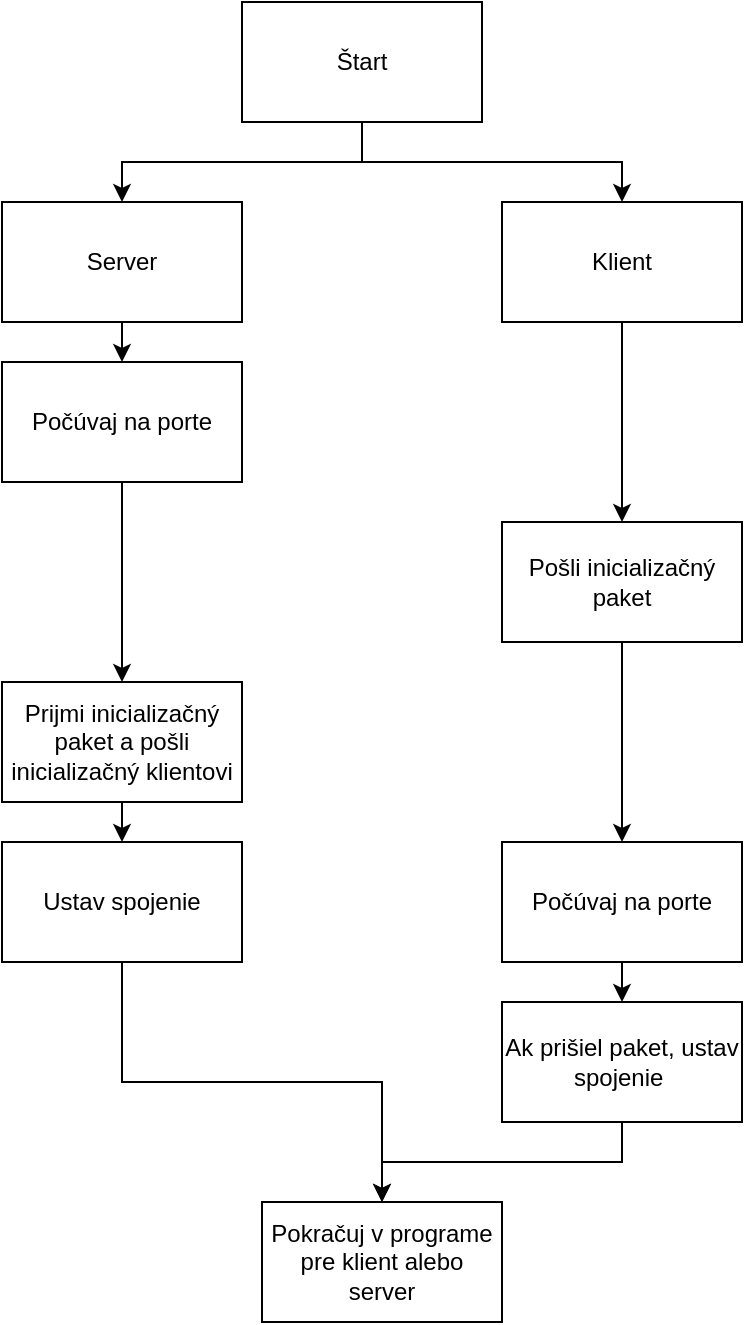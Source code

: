 <mxfile version="13.10.0" type="device"><diagram id="4QWB07SrMDNRlFJDiYMg" name="Page-1"><mxGraphModel dx="1211" dy="679" grid="1" gridSize="10" guides="1" tooltips="1" connect="1" arrows="1" fold="1" page="1" pageScale="1" pageWidth="850" pageHeight="1100" math="0" shadow="0"><root><mxCell id="0"/><mxCell id="1" parent="0"/><mxCell id="k3j5SdbEuUKADN03kjYW-12" style="edgeStyle=orthogonalEdgeStyle;rounded=0;orthogonalLoop=1;jettySize=auto;html=1;exitX=0.5;exitY=1;exitDx=0;exitDy=0;" edge="1" parent="1" source="k3j5SdbEuUKADN03kjYW-1" target="k3j5SdbEuUKADN03kjYW-3"><mxGeometry relative="1" as="geometry"/></mxCell><mxCell id="k3j5SdbEuUKADN03kjYW-13" style="edgeStyle=orthogonalEdgeStyle;rounded=0;orthogonalLoop=1;jettySize=auto;html=1;exitX=0.5;exitY=1;exitDx=0;exitDy=0;" edge="1" parent="1" source="k3j5SdbEuUKADN03kjYW-1" target="k3j5SdbEuUKADN03kjYW-2"><mxGeometry relative="1" as="geometry"/></mxCell><mxCell id="k3j5SdbEuUKADN03kjYW-1" value="Štart" style="rounded=0;whiteSpace=wrap;html=1;" vertex="1" parent="1"><mxGeometry x="370" y="320" width="120" height="60" as="geometry"/></mxCell><mxCell id="k3j5SdbEuUKADN03kjYW-14" style="edgeStyle=orthogonalEdgeStyle;rounded=0;orthogonalLoop=1;jettySize=auto;html=1;exitX=0.5;exitY=1;exitDx=0;exitDy=0;entryX=0.5;entryY=0;entryDx=0;entryDy=0;" edge="1" parent="1" source="k3j5SdbEuUKADN03kjYW-2" target="k3j5SdbEuUKADN03kjYW-7"><mxGeometry relative="1" as="geometry"/></mxCell><mxCell id="k3j5SdbEuUKADN03kjYW-2" value="Klient" style="rounded=0;whiteSpace=wrap;html=1;" vertex="1" parent="1"><mxGeometry x="500" y="420" width="120" height="60" as="geometry"/></mxCell><mxCell id="k3j5SdbEuUKADN03kjYW-17" style="edgeStyle=orthogonalEdgeStyle;rounded=0;orthogonalLoop=1;jettySize=auto;html=1;exitX=0.5;exitY=1;exitDx=0;exitDy=0;entryX=0.5;entryY=0;entryDx=0;entryDy=0;" edge="1" parent="1" source="k3j5SdbEuUKADN03kjYW-3" target="k3j5SdbEuUKADN03kjYW-6"><mxGeometry relative="1" as="geometry"/></mxCell><mxCell id="k3j5SdbEuUKADN03kjYW-3" value="Server" style="rounded=0;whiteSpace=wrap;html=1;" vertex="1" parent="1"><mxGeometry x="250" y="420" width="120" height="60" as="geometry"/></mxCell><mxCell id="k3j5SdbEuUKADN03kjYW-18" style="edgeStyle=orthogonalEdgeStyle;rounded=0;orthogonalLoop=1;jettySize=auto;html=1;exitX=0.5;exitY=1;exitDx=0;exitDy=0;entryX=0.5;entryY=0;entryDx=0;entryDy=0;" edge="1" parent="1" source="k3j5SdbEuUKADN03kjYW-6" target="k3j5SdbEuUKADN03kjYW-8"><mxGeometry relative="1" as="geometry"/></mxCell><mxCell id="k3j5SdbEuUKADN03kjYW-6" value="Počúvaj na porte" style="rounded=0;whiteSpace=wrap;html=1;" vertex="1" parent="1"><mxGeometry x="250" y="500" width="120" height="60" as="geometry"/></mxCell><mxCell id="k3j5SdbEuUKADN03kjYW-15" style="edgeStyle=orthogonalEdgeStyle;rounded=0;orthogonalLoop=1;jettySize=auto;html=1;exitX=0.5;exitY=1;exitDx=0;exitDy=0;entryX=0.5;entryY=0;entryDx=0;entryDy=0;" edge="1" parent="1" source="k3j5SdbEuUKADN03kjYW-7" target="k3j5SdbEuUKADN03kjYW-9"><mxGeometry relative="1" as="geometry"/></mxCell><mxCell id="k3j5SdbEuUKADN03kjYW-7" value="Pošli inicializačný paket" style="rounded=0;whiteSpace=wrap;html=1;" vertex="1" parent="1"><mxGeometry x="500" y="580" width="120" height="60" as="geometry"/></mxCell><mxCell id="k3j5SdbEuUKADN03kjYW-19" style="edgeStyle=orthogonalEdgeStyle;rounded=0;orthogonalLoop=1;jettySize=auto;html=1;exitX=0.5;exitY=1;exitDx=0;exitDy=0;entryX=0.5;entryY=0;entryDx=0;entryDy=0;" edge="1" parent="1" source="k3j5SdbEuUKADN03kjYW-8" target="k3j5SdbEuUKADN03kjYW-10"><mxGeometry relative="1" as="geometry"/></mxCell><mxCell id="k3j5SdbEuUKADN03kjYW-8" value="Prijmi inicializačný paket a pošli inicializačný klientovi" style="rounded=0;whiteSpace=wrap;html=1;" vertex="1" parent="1"><mxGeometry x="250" y="660" width="120" height="60" as="geometry"/></mxCell><mxCell id="k3j5SdbEuUKADN03kjYW-16" style="edgeStyle=orthogonalEdgeStyle;rounded=0;orthogonalLoop=1;jettySize=auto;html=1;exitX=0.5;exitY=1;exitDx=0;exitDy=0;entryX=0.5;entryY=0;entryDx=0;entryDy=0;" edge="1" parent="1" source="k3j5SdbEuUKADN03kjYW-9" target="k3j5SdbEuUKADN03kjYW-11"><mxGeometry relative="1" as="geometry"/></mxCell><mxCell id="k3j5SdbEuUKADN03kjYW-9" value="Počúvaj na porte" style="rounded=0;whiteSpace=wrap;html=1;" vertex="1" parent="1"><mxGeometry x="500" y="740" width="120" height="60" as="geometry"/></mxCell><mxCell id="k3j5SdbEuUKADN03kjYW-23" style="edgeStyle=orthogonalEdgeStyle;rounded=0;orthogonalLoop=1;jettySize=auto;html=1;exitX=0.5;exitY=1;exitDx=0;exitDy=0;entryX=0.5;entryY=0;entryDx=0;entryDy=0;" edge="1" parent="1" source="k3j5SdbEuUKADN03kjYW-10" target="k3j5SdbEuUKADN03kjYW-21"><mxGeometry relative="1" as="geometry"/></mxCell><mxCell id="k3j5SdbEuUKADN03kjYW-10" value="Ustav spojenie" style="rounded=0;whiteSpace=wrap;html=1;" vertex="1" parent="1"><mxGeometry x="250" y="740" width="120" height="60" as="geometry"/></mxCell><mxCell id="k3j5SdbEuUKADN03kjYW-22" style="edgeStyle=orthogonalEdgeStyle;rounded=0;orthogonalLoop=1;jettySize=auto;html=1;exitX=0.5;exitY=1;exitDx=0;exitDy=0;" edge="1" parent="1" source="k3j5SdbEuUKADN03kjYW-11" target="k3j5SdbEuUKADN03kjYW-21"><mxGeometry relative="1" as="geometry"/></mxCell><mxCell id="k3j5SdbEuUKADN03kjYW-11" value="Ak prišiel paket, ustav spojenie&amp;nbsp;&lt;span style=&quot;color: rgba(0 , 0 , 0 , 0) ; font-family: monospace ; font-size: 0px&quot;&gt;%3CmxGraphModel%3E%3Croot%3E%3CmxCell%20id%3D%220%22%2F%3E%3CmxCell%20id%3D%221%22%20parent%3D%220%22%2F%3E%3CmxCell%20id%3D%222%22%20value%3D%22Ustav%20spojenie%22%20style%3D%22rounded%3D0%3BwhiteSpace%3Dwrap%3Bhtml%3D1%3B%22%20vertex%3D%221%22%20parent%3D%221%22%3E%3CmxGeometry%20x%3D%22250%22%20y%3D%22660%22%20width%3D%22120%22%20height%3D%2260%22%20as%3D%22geometry%22%2F%3E%3C%2FmxCell%3E%3C%2Froot%3E%3C%2FmxGraphModel%3Eusž&lt;/span&gt;" style="rounded=0;whiteSpace=wrap;html=1;" vertex="1" parent="1"><mxGeometry x="500" y="820" width="120" height="60" as="geometry"/></mxCell><mxCell id="k3j5SdbEuUKADN03kjYW-21" value="Pokračuj v programe pre klient alebo server" style="rounded=0;whiteSpace=wrap;html=1;" vertex="1" parent="1"><mxGeometry x="380" y="920" width="120" height="60" as="geometry"/></mxCell></root></mxGraphModel></diagram></mxfile>